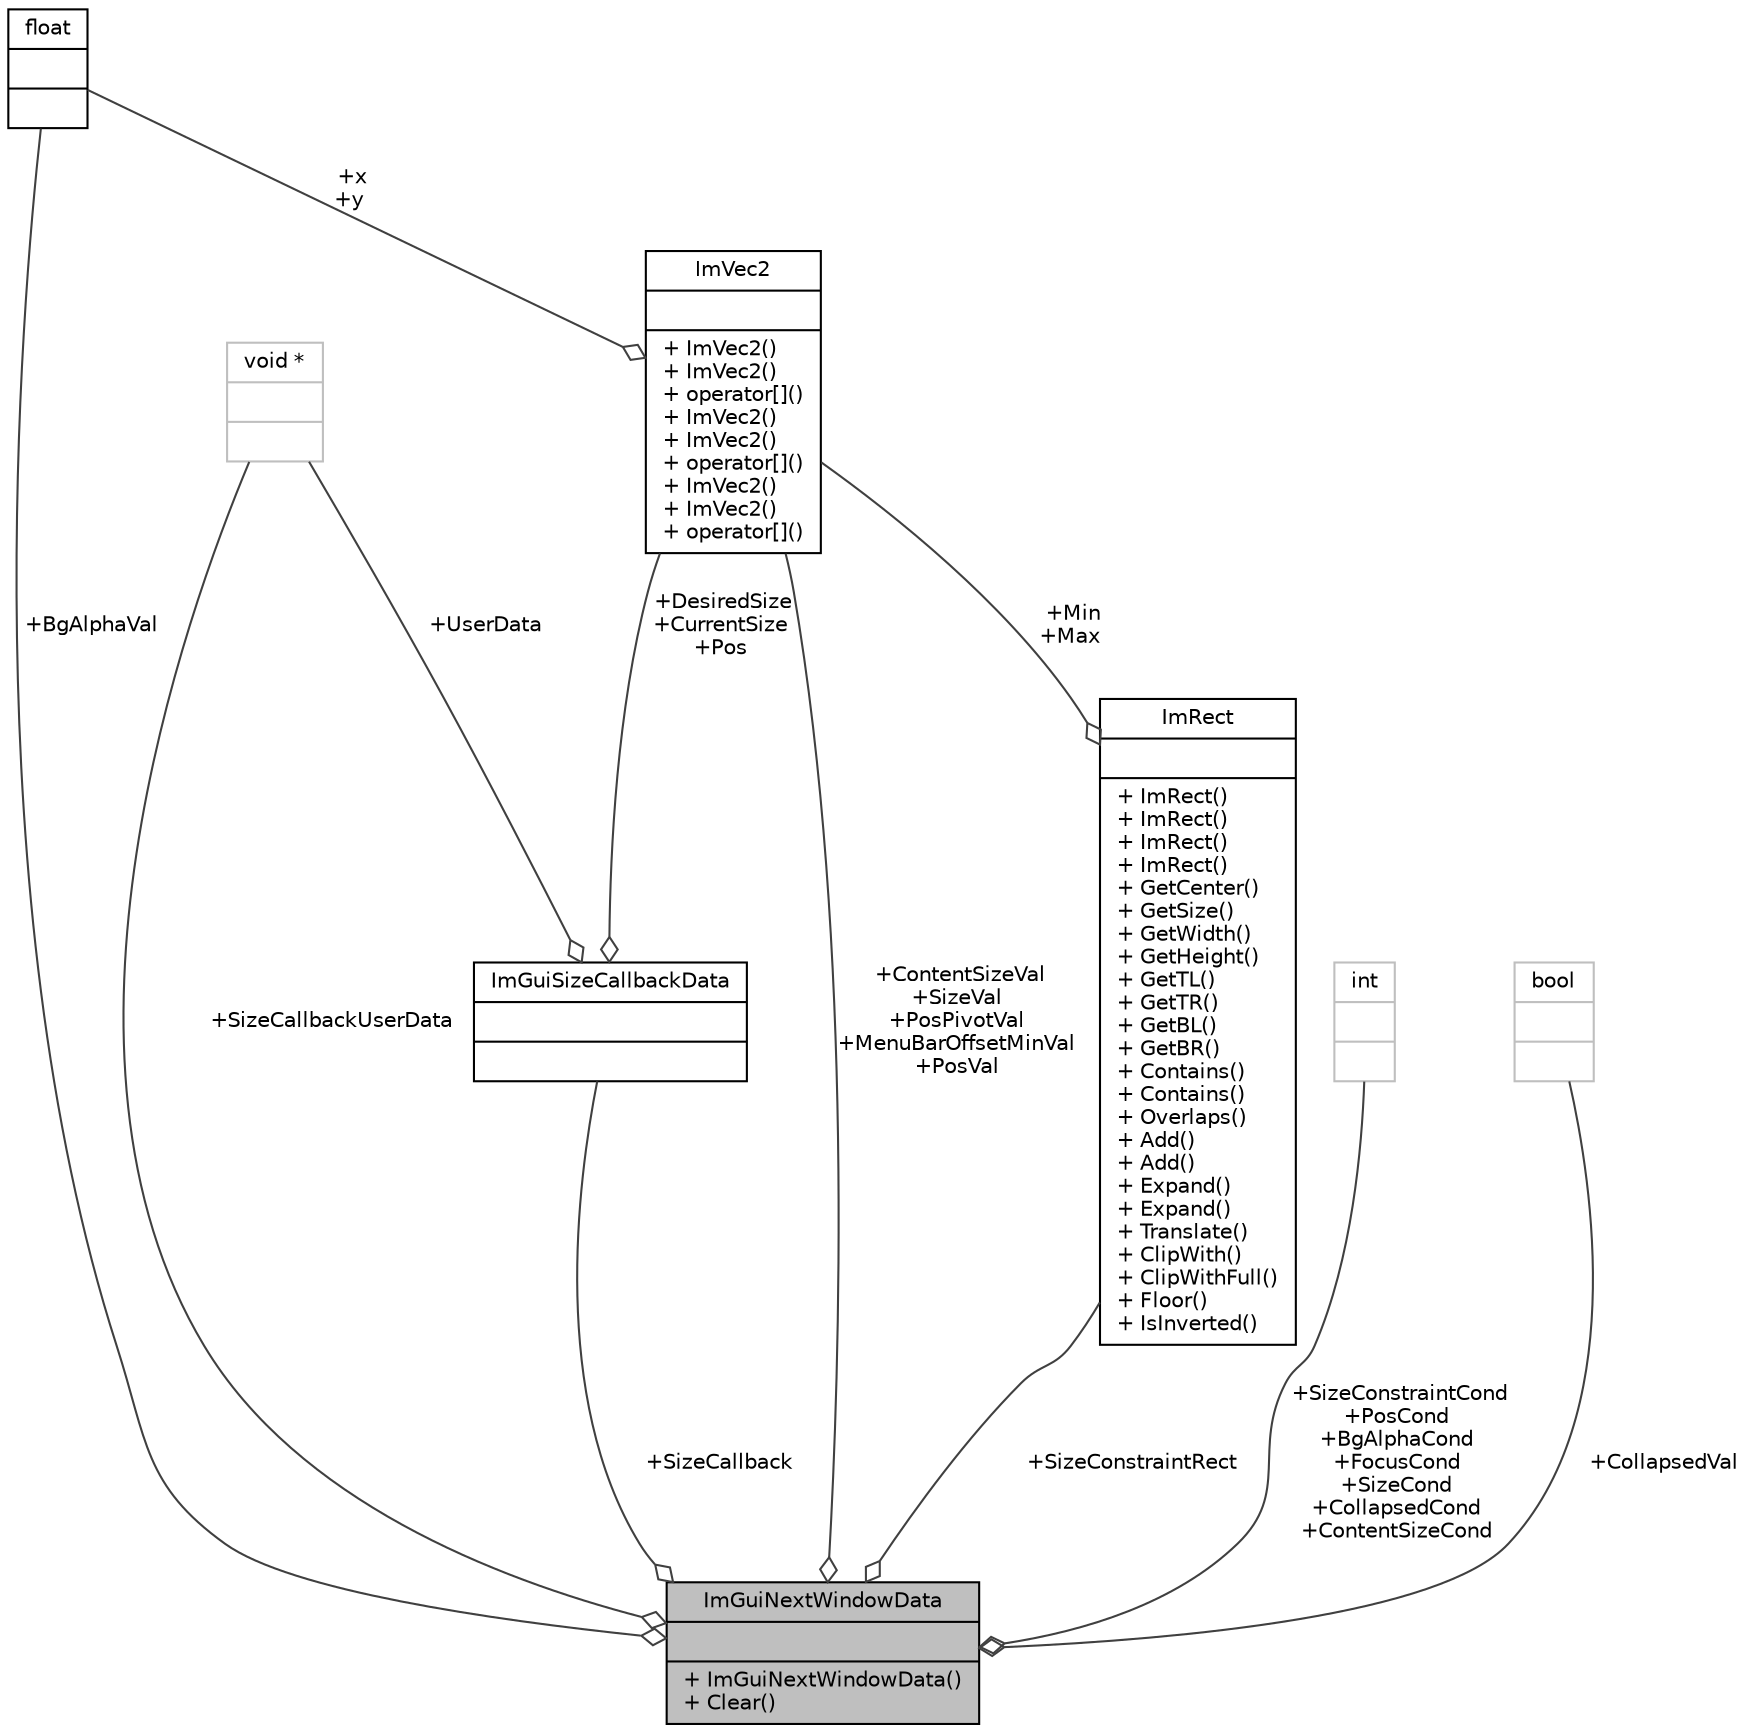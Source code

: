 digraph "ImGuiNextWindowData"
{
 // INTERACTIVE_SVG=YES
  bgcolor="transparent";
  edge [fontname="Helvetica",fontsize="10",labelfontname="Helvetica",labelfontsize="10"];
  node [fontname="Helvetica",fontsize="10",shape=record];
  Node1 [label="{ImGuiNextWindowData\n||+ ImGuiNextWindowData()\l+ Clear()\l}",height=0.2,width=0.4,color="black", fillcolor="grey75", style="filled", fontcolor="black"];
  Node2 -> Node1 [color="grey25",fontsize="10",style="solid",label=" +ContentSizeVal\n+SizeVal\n+PosPivotVal\n+MenuBarOffsetMinVal\n+PosVal" ,arrowhead="odiamond",fontname="Helvetica"];
  Node2 [label="{ImVec2\n||+ ImVec2()\l+ ImVec2()\l+ operator[]()\l+ ImVec2()\l+ ImVec2()\l+ operator[]()\l+ ImVec2()\l+ ImVec2()\l+ operator[]()\l}",height=0.2,width=0.4,color="black",URL="$d3/dc2/structImVec2.html"];
  Node3 -> Node2 [color="grey25",fontsize="10",style="solid",label=" +x\n+y" ,arrowhead="odiamond",fontname="Helvetica"];
  Node3 [label="{float\n||}",height=0.2,width=0.4,color="black",URL="$d4/dc3/classfloat.html"];
  Node4 -> Node1 [color="grey25",fontsize="10",style="solid",label=" +SizeConstraintRect" ,arrowhead="odiamond",fontname="Helvetica"];
  Node4 [label="{ImRect\n||+ ImRect()\l+ ImRect()\l+ ImRect()\l+ ImRect()\l+ GetCenter()\l+ GetSize()\l+ GetWidth()\l+ GetHeight()\l+ GetTL()\l+ GetTR()\l+ GetBL()\l+ GetBR()\l+ Contains()\l+ Contains()\l+ Overlaps()\l+ Add()\l+ Add()\l+ Expand()\l+ Expand()\l+ Translate()\l+ ClipWith()\l+ ClipWithFull()\l+ Floor()\l+ IsInverted()\l}",height=0.2,width=0.4,color="black",URL="$de/d50/structImRect.html"];
  Node2 -> Node4 [color="grey25",fontsize="10",style="solid",label=" +Min\n+Max" ,arrowhead="odiamond",fontname="Helvetica"];
  Node3 -> Node1 [color="grey25",fontsize="10",style="solid",label=" +BgAlphaVal" ,arrowhead="odiamond",fontname="Helvetica"];
  Node5 -> Node1 [color="grey25",fontsize="10",style="solid",label=" +SizeCallback" ,arrowhead="odiamond",fontname="Helvetica"];
  Node5 [label="{ImGuiSizeCallbackData\n||}",height=0.2,width=0.4,color="black",URL="$d0/d9c/structImGuiSizeCallbackData.html"];
  Node2 -> Node5 [color="grey25",fontsize="10",style="solid",label=" +DesiredSize\n+CurrentSize\n+Pos" ,arrowhead="odiamond",fontname="Helvetica"];
  Node6 -> Node5 [color="grey25",fontsize="10",style="solid",label=" +UserData" ,arrowhead="odiamond",fontname="Helvetica"];
  Node6 [label="{void *\n||}",height=0.2,width=0.4,color="grey75"];
  Node7 -> Node1 [color="grey25",fontsize="10",style="solid",label=" +SizeConstraintCond\n+PosCond\n+BgAlphaCond\n+FocusCond\n+SizeCond\n+CollapsedCond\n+ContentSizeCond" ,arrowhead="odiamond",fontname="Helvetica"];
  Node7 [label="{int\n||}",height=0.2,width=0.4,color="grey75"];
  Node8 -> Node1 [color="grey25",fontsize="10",style="solid",label=" +CollapsedVal" ,arrowhead="odiamond",fontname="Helvetica"];
  Node8 [label="{bool\n||}",height=0.2,width=0.4,color="grey75"];
  Node6 -> Node1 [color="grey25",fontsize="10",style="solid",label=" +SizeCallbackUserData" ,arrowhead="odiamond",fontname="Helvetica"];
}
